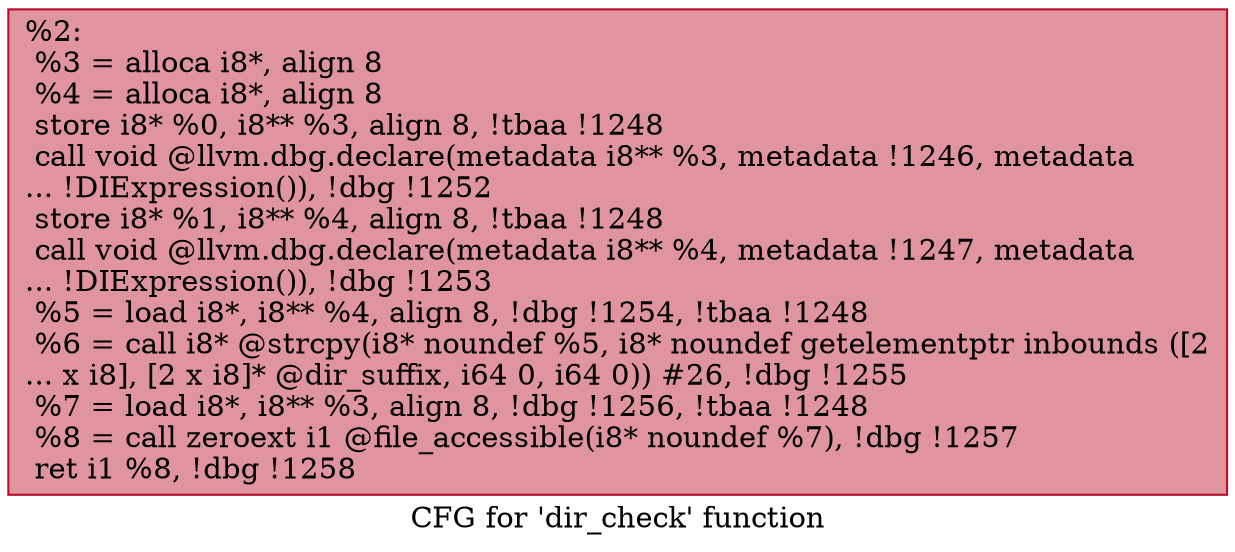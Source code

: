 digraph "CFG for 'dir_check' function" {
	label="CFG for 'dir_check' function";

	Node0x1199000 [shape=record,color="#b70d28ff", style=filled, fillcolor="#b70d2870",label="{%2:\l  %3 = alloca i8*, align 8\l  %4 = alloca i8*, align 8\l  store i8* %0, i8** %3, align 8, !tbaa !1248\l  call void @llvm.dbg.declare(metadata i8** %3, metadata !1246, metadata\l... !DIExpression()), !dbg !1252\l  store i8* %1, i8** %4, align 8, !tbaa !1248\l  call void @llvm.dbg.declare(metadata i8** %4, metadata !1247, metadata\l... !DIExpression()), !dbg !1253\l  %5 = load i8*, i8** %4, align 8, !dbg !1254, !tbaa !1248\l  %6 = call i8* @strcpy(i8* noundef %5, i8* noundef getelementptr inbounds ([2\l... x i8], [2 x i8]* @dir_suffix, i64 0, i64 0)) #26, !dbg !1255\l  %7 = load i8*, i8** %3, align 8, !dbg !1256, !tbaa !1248\l  %8 = call zeroext i1 @file_accessible(i8* noundef %7), !dbg !1257\l  ret i1 %8, !dbg !1258\l}"];
}
